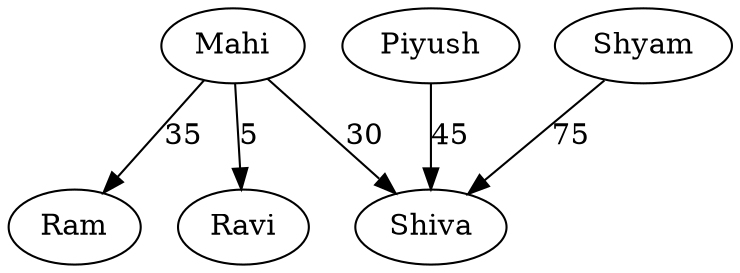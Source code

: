 digraph N { 
"Mahi" -> "Ram"[label="35"]
"Mahi" -> "Ravi"[label="5"]
"Mahi" -> "Shiva"[label="30"]
"Piyush" -> "Shiva"[label="45"]
"Shyam" -> "Shiva"[label="75"]
}